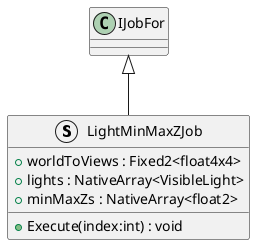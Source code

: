 @startuml
struct LightMinMaxZJob {
    + worldToViews : Fixed2<float4x4>
    + lights : NativeArray<VisibleLight>
    + minMaxZs : NativeArray<float2>
    + Execute(index:int) : void
}
IJobFor <|-- LightMinMaxZJob
@enduml

